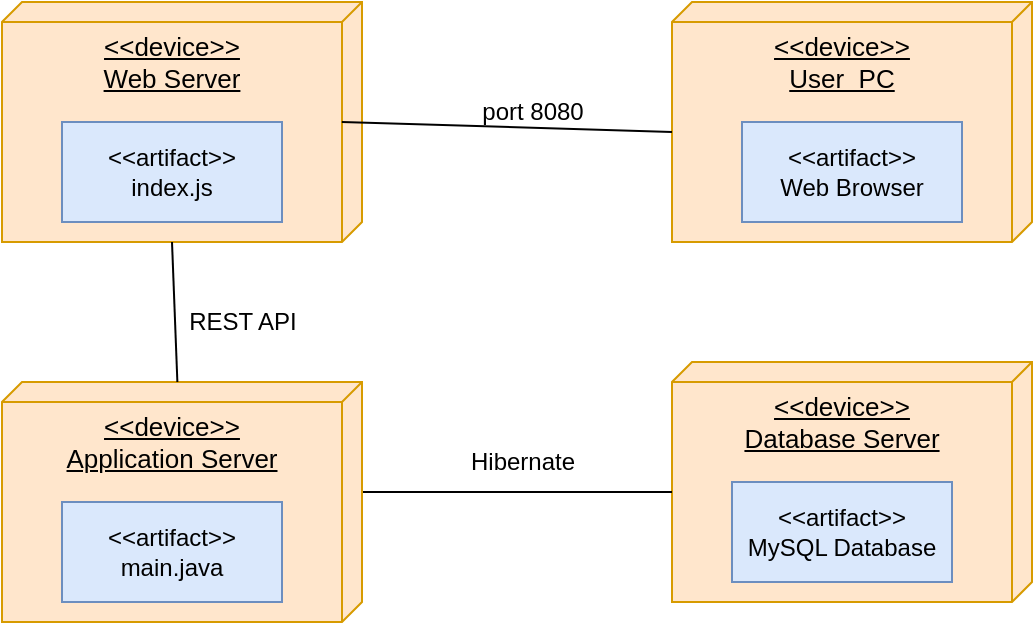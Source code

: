 <mxfile version="21.1.5" type="device">
  <diagram name="Page-1" id="ehnx1GXCmhH_EwF7rD-4">
    <mxGraphModel dx="794" dy="442" grid="1" gridSize="10" guides="1" tooltips="1" connect="1" arrows="1" fold="1" page="1" pageScale="1" pageWidth="850" pageHeight="1100" math="0" shadow="0">
      <root>
        <mxCell id="0" />
        <mxCell id="1" parent="0" />
        <mxCell id="8iAajvbkFuxBs_FeLMcy-1" value="&lt;font style=&quot;font-size: 13px;&quot;&gt;&amp;lt;&amp;lt;device&amp;gt;&amp;gt;&lt;br&gt;Web Server&lt;/font&gt;" style="verticalAlign=top;align=center;spacingTop=8;spacingLeft=2;spacingRight=12;shape=cube;size=10;direction=south;fontStyle=4;html=1;whiteSpace=wrap;fillColor=#ffe6cc;strokeColor=#d79b00;" vertex="1" parent="1">
          <mxGeometry x="90" y="120" width="180" height="120" as="geometry" />
        </mxCell>
        <mxCell id="8iAajvbkFuxBs_FeLMcy-2" value="&lt;div style=&quot;font-size: 13px;&quot;&gt;&lt;span style=&quot;background-color: initial;&quot;&gt;&lt;font style=&quot;font-size: 13px;&quot;&gt;&amp;lt;&amp;lt;device&amp;gt;&amp;gt;&lt;/font&gt;&lt;/span&gt;&lt;/div&gt;&lt;div style=&quot;font-size: 13px;&quot;&gt;&lt;span style=&quot;background-color: initial;&quot;&gt;&lt;font style=&quot;font-size: 13px;&quot;&gt;Database Server&lt;/font&gt;&lt;/span&gt;&lt;/div&gt;" style="verticalAlign=top;align=center;spacingTop=8;spacingLeft=2;spacingRight=12;shape=cube;size=10;direction=south;fontStyle=4;html=1;whiteSpace=wrap;fillColor=#ffe6cc;strokeColor=#d79b00;" vertex="1" parent="1">
          <mxGeometry x="425" y="300" width="180" height="120" as="geometry" />
        </mxCell>
        <mxCell id="8iAajvbkFuxBs_FeLMcy-3" value="&lt;font style=&quot;font-size: 13px;&quot;&gt;&amp;lt;&amp;lt;device&amp;gt;&amp;gt;&lt;br&gt;User&amp;nbsp; PC&lt;/font&gt;" style="verticalAlign=top;align=center;spacingTop=8;spacingLeft=2;spacingRight=12;shape=cube;size=10;direction=south;fontStyle=4;html=1;whiteSpace=wrap;fillColor=#ffe6cc;strokeColor=#d79b00;" vertex="1" parent="1">
          <mxGeometry x="425" y="120" width="180" height="120" as="geometry" />
        </mxCell>
        <mxCell id="8iAajvbkFuxBs_FeLMcy-5" value="" style="endArrow=none;html=1;rounded=0;entryX=0;entryY=0;entryDx=65;entryDy=180;entryPerimeter=0;exitX=0;exitY=0;exitDx=55;exitDy=0;exitPerimeter=0;" edge="1" parent="1" source="8iAajvbkFuxBs_FeLMcy-11" target="8iAajvbkFuxBs_FeLMcy-2">
          <mxGeometry width="50" height="50" relative="1" as="geometry">
            <mxPoint x="360" y="420" as="sourcePoint" />
            <mxPoint x="430" y="210" as="targetPoint" />
          </mxGeometry>
        </mxCell>
        <mxCell id="8iAajvbkFuxBs_FeLMcy-6" value="" style="endArrow=none;html=1;rounded=0;exitX=0.5;exitY=0.056;exitDx=0;exitDy=0;exitPerimeter=0;entryX=0;entryY=0;entryDx=65;entryDy=180;entryPerimeter=0;" edge="1" parent="1" source="8iAajvbkFuxBs_FeLMcy-1" target="8iAajvbkFuxBs_FeLMcy-3">
          <mxGeometry width="50" height="50" relative="1" as="geometry">
            <mxPoint x="284" y="301.5" as="sourcePoint" />
            <mxPoint x="425" y="218.5" as="targetPoint" />
          </mxGeometry>
        </mxCell>
        <mxCell id="8iAajvbkFuxBs_FeLMcy-7" value="port 8080" style="text;html=1;align=center;verticalAlign=middle;resizable=0;points=[];autosize=1;strokeColor=none;fillColor=none;rotation=0;" vertex="1" parent="1">
          <mxGeometry x="320" y="160" width="70" height="30" as="geometry" />
        </mxCell>
        <mxCell id="8iAajvbkFuxBs_FeLMcy-8" value="&amp;lt;&amp;lt;artifact&amp;gt;&amp;gt;&lt;br&gt;index.js" style="html=1;whiteSpace=wrap;fillColor=#dae8fc;strokeColor=#6c8ebf;" vertex="1" parent="1">
          <mxGeometry x="120" y="180" width="110" height="50" as="geometry" />
        </mxCell>
        <mxCell id="8iAajvbkFuxBs_FeLMcy-9" value="&amp;lt;&amp;lt;artifact&amp;gt;&amp;gt;&lt;br&gt;MySQL Database" style="html=1;whiteSpace=wrap;fillColor=#dae8fc;strokeColor=#6c8ebf;" vertex="1" parent="1">
          <mxGeometry x="455" y="360" width="110" height="50" as="geometry" />
        </mxCell>
        <mxCell id="8iAajvbkFuxBs_FeLMcy-10" value="&amp;lt;&amp;lt;artifact&amp;gt;&amp;gt;&lt;br&gt;Web Browser" style="html=1;whiteSpace=wrap;fillColor=#dae8fc;strokeColor=#6c8ebf;" vertex="1" parent="1">
          <mxGeometry x="460" y="180" width="110" height="50" as="geometry" />
        </mxCell>
        <mxCell id="8iAajvbkFuxBs_FeLMcy-11" value="&lt;font style=&quot;font-size: 13px;&quot;&gt;&amp;lt;&amp;lt;device&amp;gt;&amp;gt;&lt;br&gt;Application Server&lt;/font&gt;" style="verticalAlign=top;align=center;spacingTop=8;spacingLeft=2;spacingRight=12;shape=cube;size=10;direction=south;fontStyle=4;html=1;whiteSpace=wrap;fillColor=#ffe6cc;strokeColor=#d79b00;" vertex="1" parent="1">
          <mxGeometry x="90" y="310" width="180" height="120" as="geometry" />
        </mxCell>
        <mxCell id="8iAajvbkFuxBs_FeLMcy-12" value="&amp;lt;&amp;lt;artifact&amp;gt;&amp;gt;&lt;br&gt;main.java" style="html=1;whiteSpace=wrap;fillColor=#dae8fc;strokeColor=#6c8ebf;" vertex="1" parent="1">
          <mxGeometry x="120" y="370" width="110" height="50" as="geometry" />
        </mxCell>
        <mxCell id="8iAajvbkFuxBs_FeLMcy-13" value="" style="endArrow=none;html=1;rounded=0;exitX=0;exitY=0;exitDx=120;exitDy=95;exitPerimeter=0;" edge="1" parent="1" source="8iAajvbkFuxBs_FeLMcy-1" target="8iAajvbkFuxBs_FeLMcy-11">
          <mxGeometry width="50" height="50" relative="1" as="geometry">
            <mxPoint x="170" y="265" as="sourcePoint" />
            <mxPoint x="324" y="250" as="targetPoint" />
          </mxGeometry>
        </mxCell>
        <mxCell id="8iAajvbkFuxBs_FeLMcy-14" value="Hibernate" style="text;html=1;align=center;verticalAlign=middle;resizable=0;points=[];autosize=1;strokeColor=none;fillColor=none;" vertex="1" parent="1">
          <mxGeometry x="310" y="335" width="80" height="30" as="geometry" />
        </mxCell>
        <mxCell id="8iAajvbkFuxBs_FeLMcy-15" value="REST API" style="text;html=1;align=center;verticalAlign=middle;resizable=0;points=[];autosize=1;strokeColor=none;fillColor=none;" vertex="1" parent="1">
          <mxGeometry x="170" y="265" width="80" height="30" as="geometry" />
        </mxCell>
      </root>
    </mxGraphModel>
  </diagram>
</mxfile>
